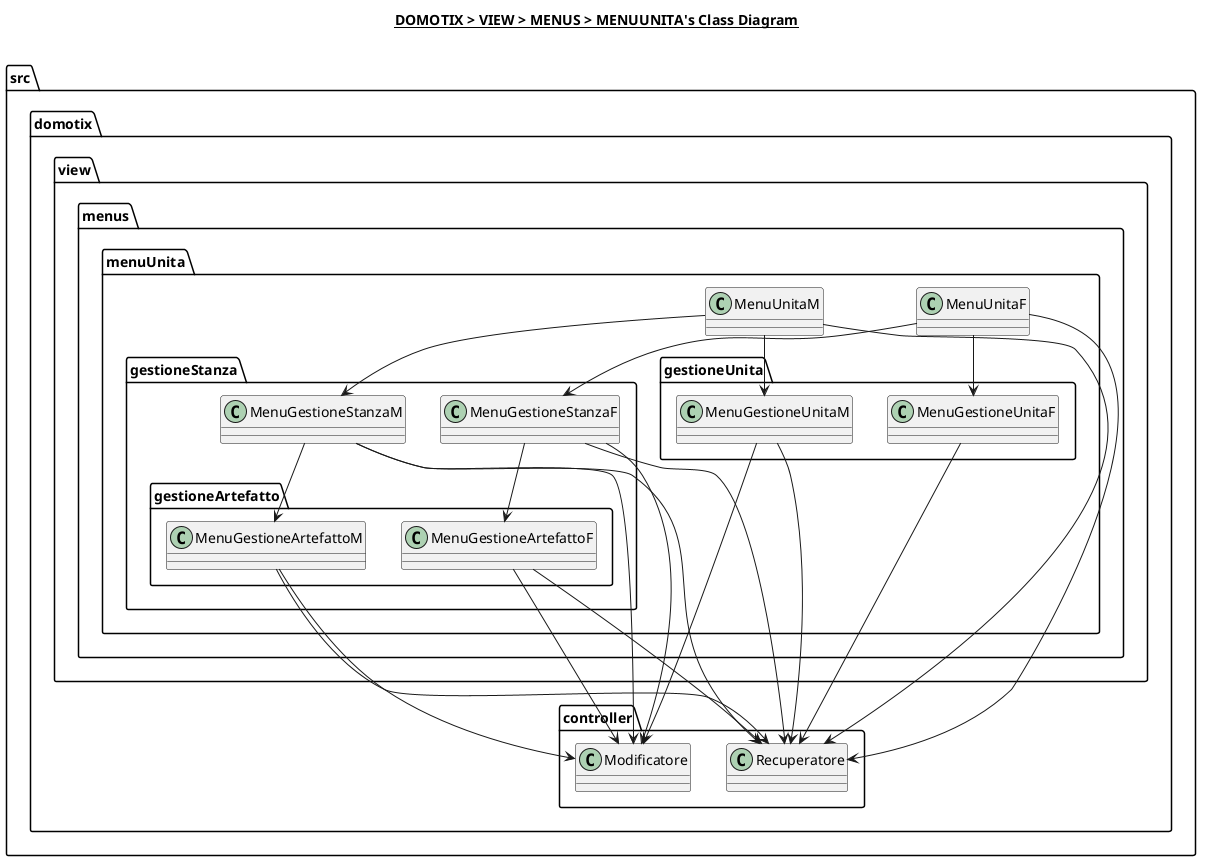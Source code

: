 @startuml

title __DOMOTIX > VIEW > MENUS > MENUUNITA's Class Diagram__\n

namespace src.domotix.view.menus.menuUnita {
    class src.domotix.view.menus.menuUnita.MenuUnitaF {
    }

    class src.domotix.view.menus.menuUnita.MenuUnitaM {
    }

    namespace gestioneUnita {
        class src.domotix.view.menus.menuUnita.gestioneUnita.MenuGestioneUnitaF {
        }

        class src.domotix.view.menus.menuUnita.gestioneUnita.MenuGestioneUnitaM {
        }
    }

    namespace gestioneStanza {
        class src.domotix.view.menus.menuUnita.gestioneStanza.MenuGestioneStanzaF {
        }

        class src.domotix.view.menus.menuUnita.gestioneStanza.MenuGestioneStanzaM {
        }

        namespace gestioneArtefatto {
            class src.domotix.view.menus.menuUnita.gestioneStanza.gestioneArtefatto.MenuGestioneArtefattoF {
            }

            class src.domotix.view.menus.menuUnita.gestioneStanza.gestioneArtefatto.MenuGestioneArtefattoM {
            }
        }
    }
}

src.domotix.view.menus.menuUnita.MenuUnitaM --> src.domotix.view.menus.menuUnita.gestioneUnita.MenuGestioneUnitaM
src.domotix.view.menus.menuUnita.MenuUnitaM --> src.domotix.view.menus.menuUnita.gestioneStanza.MenuGestioneStanzaM
src.domotix.view.menus.menuUnita.gestioneStanza.MenuGestioneStanzaM --> src.domotix.view.menus.menuUnita.gestioneStanza.gestioneArtefatto.MenuGestioneArtefattoM
src.domotix.view.menus.menuUnita.MenuUnitaF --> src.domotix.view.menus.menuUnita.gestioneUnita.MenuGestioneUnitaF
src.domotix.view.menus.menuUnita.MenuUnitaF --> src.domotix.view.menus.menuUnita.gestioneStanza.MenuGestioneStanzaF
src.domotix.view.menus.menuUnita.gestioneStanza.MenuGestioneStanzaF --> src.domotix.view.menus.menuUnita.gestioneStanza.gestioneArtefatto.MenuGestioneArtefattoF

src.domotix.view.menus.menuUnita.MenuUnitaM --> src.domotix.controller.Recuperatore
src.domotix.view.menus.menuUnita.MenuUnitaF --> src.domotix.controller.Recuperatore
src.domotix.view.menus.menuUnita.gestioneUnita.MenuGestioneUnitaM --> src.domotix.controller.Modificatore
src.domotix.view.menus.menuUnita.gestioneUnita.MenuGestioneUnitaM --> src.domotix.controller.Recuperatore
src.domotix.view.menus.menuUnita.gestioneUnita.MenuGestioneUnitaF --> src.domotix.controller.Recuperatore
src.domotix.view.menus.menuUnita.gestioneStanza.MenuGestioneStanzaM --> src.domotix.controller.Modificatore
src.domotix.view.menus.menuUnita.gestioneStanza.MenuGestioneStanzaM --> src.domotix.controller.Recuperatore
src.domotix.view.menus.menuUnita.gestioneStanza.MenuGestioneStanzaF --> src.domotix.controller.Recuperatore
src.domotix.view.menus.menuUnita.gestioneStanza.MenuGestioneStanzaF --> src.domotix.controller.Modificatore
src.domotix.view.menus.menuUnita.gestioneStanza.gestioneArtefatto.MenuGestioneArtefattoM --> src.domotix.controller.Modificatore
src.domotix.view.menus.menuUnita.gestioneStanza.gestioneArtefatto.MenuGestioneArtefattoM --> src.domotix.controller.Recuperatore
src.domotix.view.menus.menuUnita.gestioneStanza.gestioneArtefatto.MenuGestioneArtefattoF --> src.domotix.controller.Recuperatore
src.domotix.view.menus.menuUnita.gestioneStanza.gestioneArtefatto.MenuGestioneArtefattoF --> src.domotix.controller.Modificatore

@enduml
